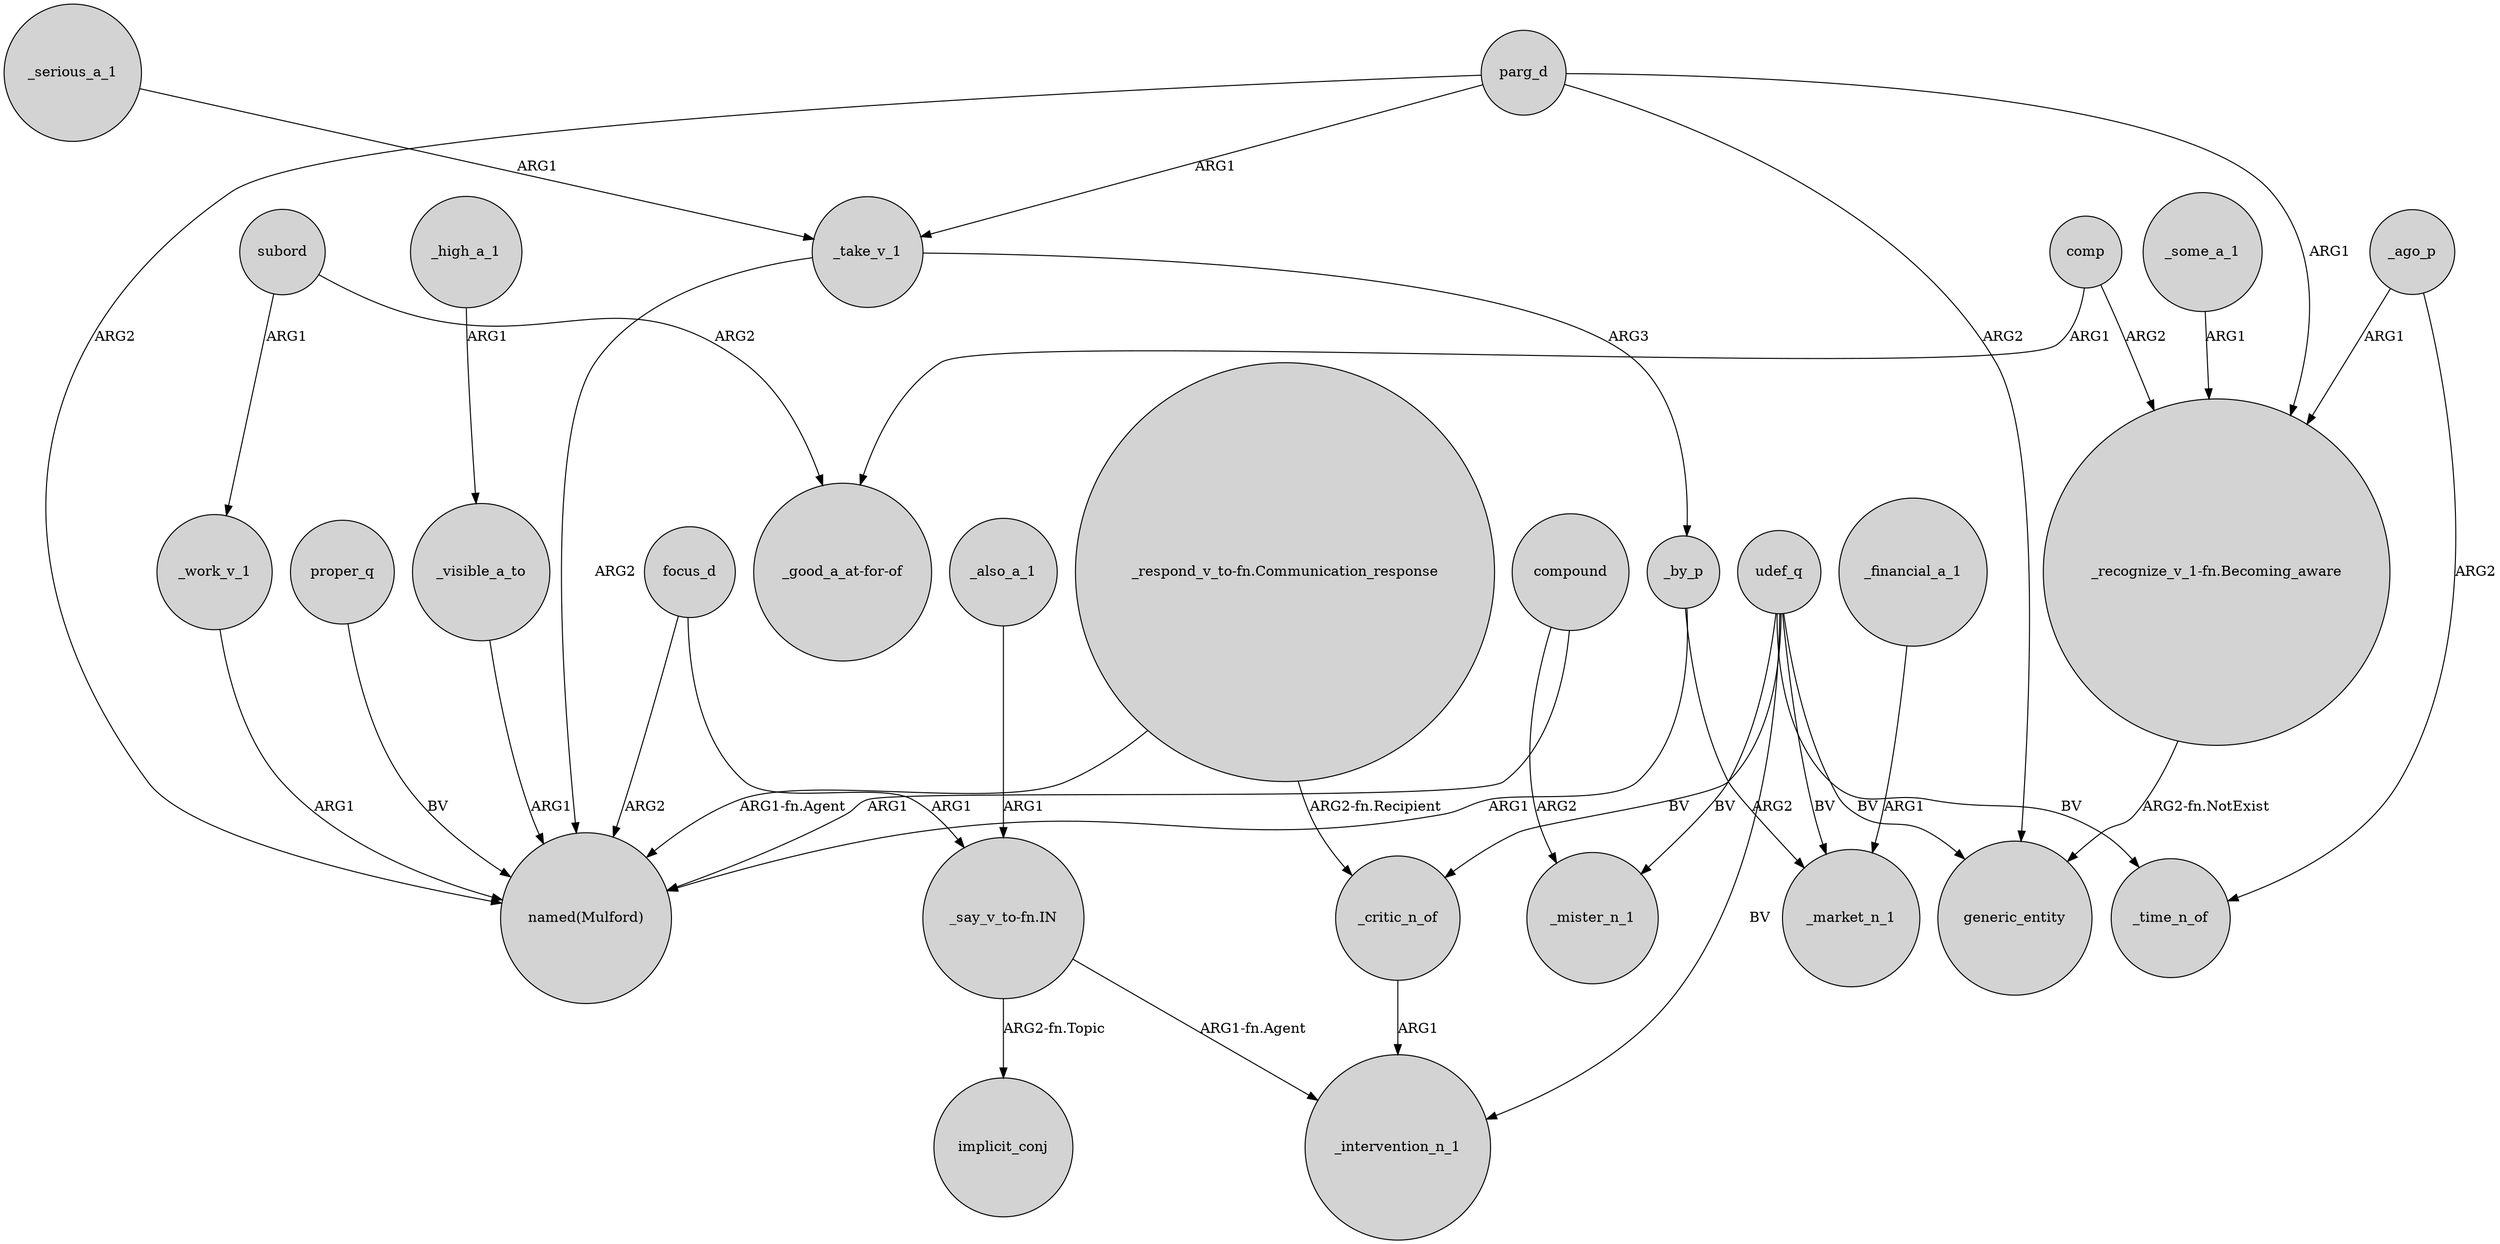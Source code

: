 digraph {
	node [shape=circle style=filled]
	_visible_a_to -> "named(Mulford)" [label=ARG1]
	_serious_a_1 -> _take_v_1 [label=ARG1]
	_also_a_1 -> "_say_v_to-fn.IN" [label=ARG1]
	udef_q -> _intervention_n_1 [label=BV]
	udef_q -> generic_entity [label=BV]
	_ago_p -> _time_n_of [label=ARG2]
	"_say_v_to-fn.IN" -> _intervention_n_1 [label="ARG1-fn.Agent"]
	comp -> "_good_a_at-for-of" [label=ARG1]
	parg_d -> generic_entity [label=ARG2]
	compound -> _mister_n_1 [label=ARG2]
	_high_a_1 -> _visible_a_to [label=ARG1]
	udef_q -> _mister_n_1 [label=BV]
	udef_q -> _critic_n_of [label=BV]
	_some_a_1 -> "_recognize_v_1-fn.Becoming_aware" [label=ARG1]
	"_respond_v_to-fn.Communication_response" -> _critic_n_of [label="ARG2-fn.Recipient"]
	_by_p -> "named(Mulford)" [label=ARG1]
	udef_q -> _market_n_1 [label=BV]
	"_say_v_to-fn.IN" -> implicit_conj [label="ARG2-fn.Topic"]
	"_recognize_v_1-fn.Becoming_aware" -> generic_entity [label="ARG2-fn.NotExist"]
	"_respond_v_to-fn.Communication_response" -> "named(Mulford)" [label="ARG1-fn.Agent"]
	_work_v_1 -> "named(Mulford)" [label=ARG1]
	focus_d -> "named(Mulford)" [label=ARG2]
	_financial_a_1 -> _market_n_1 [label=ARG1]
	_take_v_1 -> _by_p [label=ARG3]
	udef_q -> _time_n_of [label=BV]
	proper_q -> "named(Mulford)" [label=BV]
	compound -> "named(Mulford)" [label=ARG1]
	subord -> _work_v_1 [label=ARG1]
	comp -> "_recognize_v_1-fn.Becoming_aware" [label=ARG2]
	parg_d -> "_recognize_v_1-fn.Becoming_aware" [label=ARG1]
	parg_d -> "named(Mulford)" [label=ARG2]
	_critic_n_of -> _intervention_n_1 [label=ARG1]
	_by_p -> _market_n_1 [label=ARG2]
	_ago_p -> "_recognize_v_1-fn.Becoming_aware" [label=ARG1]
	subord -> "_good_a_at-for-of" [label=ARG2]
	focus_d -> "_say_v_to-fn.IN" [label=ARG1]
	parg_d -> _take_v_1 [label=ARG1]
	_take_v_1 -> "named(Mulford)" [label=ARG2]
}
